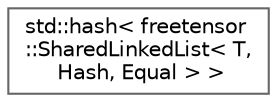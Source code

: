 digraph "Graphical Class Hierarchy"
{
 // LATEX_PDF_SIZE
  bgcolor="transparent";
  edge [fontname=Helvetica,fontsize=10,labelfontname=Helvetica,labelfontsize=10];
  node [fontname=Helvetica,fontsize=10,shape=box,height=0.2,width=0.4];
  rankdir="LR";
  Node0 [label="std::hash\< freetensor\l::SharedLinkedList\< T,\l Hash, Equal \> \>",height=0.2,width=0.4,color="grey40", fillcolor="white", style="filled",URL="$classstd_1_1hash_3_01freetensor_1_1SharedLinkedList_3_01T_00_01Hash_00_01Equal_01_4_01_4.html",tooltip=" "];
}

